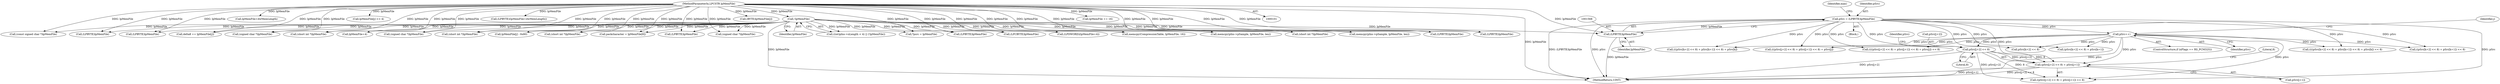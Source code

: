 digraph "0_gstreamer_bc2cdd57d549ab3ba59782e9b395d0cd683fd3ac@array" {
"1001598" [label="(Call,(pSrc[j+2] << 8) + pSrc[j+1])"];
"1001599" [label="(Call,pSrc[j+2] << 8)"];
"1001578" [label="(Call,pSrc++)"];
"1001565" [label="(Call,pSrc = (LPBYTE)lpMemFile)"];
"1001567" [label="(Call,(LPBYTE)lpMemFile)"];
"1000131" [label="(Call,!lpMemFile)"];
"1000104" [label="(MethodParameterIn,LPCSTR lpMemFile)"];
"1001017" [label="(Call,(LPBYTE)lpMemFile)"];
"1001600" [label="(Call,pSrc[j+2])"];
"1000539" [label="(Call,(signed char *)lpMemFile)"];
"1001201" [label="(Call,lpMemFile+4)"];
"1001510" [label="(Call,lpMemFile+dwMemLength)"];
"1000846" [label="(Call,(short int *)lpMemFile)"];
"1000104" [label="(MethodParameterIn,LPCSTR lpMemFile)"];
"1001108" [label="(Call,(short int *)lpMemFile)"];
"1001665" [label="(Call,((((pSrc[k+2] << 8) + pSrc[k+1]) << 8) + pSrc[k]) << 8)"];
"1001605" [label="(Literal,8)"];
"1000357" [label="(Call,lpMemFile[j] >> 4)"];
"1001337" [label="(Call,(LPBYTE)lpMemFile)"];
"1001607" [label="(Identifier,pSrc)"];
"1001178" [label="(Call,*psrc = lpMemFile)"];
"1001606" [label="(Call,pSrc[j+1])"];
"1001667" [label="(Call,((pSrc[k+2] << 8) + pSrc[k+1]) << 8)"];
"1001925" [label="(Call,(LPCBYTE)lpMemFile)"];
"1001579" [label="(Identifier,pSrc)"];
"1001508" [label="(Call,(LPBYTE)(lpMemFile+dwMemLength))"];
"1001598" [label="(Call,(pSrc[j+2] << 8) + pSrc[j+1])"];
"1001565" [label="(Call,pSrc = (LPBYTE)lpMemFile)"];
"1000123" [label="(Call,((int)pIns->nLength < 4) || (!lpMemFile))"];
"1000316" [label="(Call,memcpy(CompressionTable, lpMemFile, 16))"];
"1000468" [label="(Call,memcpy(pIns->pSample, lpMemFile, len))"];
"1001740" [label="(Call,(LPBYTE)lpMemFile)"];
"1002047" [label="(MethodReturn,UINT)"];
"1001569" [label="(Identifier,lpMemFile)"];
"1000267" [label="(Call,(const signed char *)lpMemFile)"];
"1000974" [label="(Call,(LPBYTE)lpMemFile)"];
"1000347" [label="(Call,(BYTE)lpMemFile[j])"];
"1001274" [label="(Call,delta8 += lpMemFile[j])"];
"1000422" [label="(Call,(short int *)lpMemFile)"];
"1000731" [label="(Call,(signed char *)lpMemFile)"];
"1001666" [label="(Call,(((pSrc[k+2] << 8) + pSrc[k+1]) << 8) + pSrc[k])"];
"1000240" [label="(Call,lpMemFile[j] - 0x80)"];
"1001578" [label="(Call,pSrc++)"];
"1001182" [label="(Call,packcharacter = lpMemFile[8])"];
"1001583" [label="(Identifier,j)"];
"1001567" [label="(Call,(LPBYTE)lpMemFile)"];
"1000645" [label="(Call,(signed char *)lpMemFile)"];
"1001596" [label="(Call,(((pSrc[j+2] << 8) + pSrc[j+1]) << 8) + pSrc[j])"];
"1001597" [label="(Call,((pSrc[j+2] << 8) + pSrc[j+1]) << 8)"];
"1001595" [label="(Call,((((pSrc[j+2] << 8) + pSrc[j+1]) << 8) + pSrc[j]) << 8)"];
"1001554" [label="(Block,)"];
"1001574" [label="(ControlStructure,if (nFlags == RS_PCM32S))"];
"1001599" [label="(Call,pSrc[j+2] << 8)"];
"1001502" [label="(Call,(LPBYTE)lpMemFile)"];
"1000320" [label="(Call,lpMemFile += 16)"];
"1001199" [label="(Call,(LPDWORD)(lpMemFile+4))"];
"1000132" [label="(Identifier,lpMemFile)"];
"1001669" [label="(Call,pSrc[k+2] << 8)"];
"1002011" [label="(Call,memcpy(pIns->pSample, lpMemFile, len))"];
"1000594" [label="(Call,(short int *)lpMemFile)"];
"1001566" [label="(Identifier,pSrc)"];
"1000959" [label="(Call,(LPBYTE)lpMemFile)"];
"1001668" [label="(Call,(pSrc[k+2] << 8) + pSrc[k+1])"];
"1001611" [label="(Literal,8)"];
"1001572" [label="(Identifier,max)"];
"1000131" [label="(Call,!lpMemFile)"];
"1001598" -> "1001597"  [label="AST: "];
"1001598" -> "1001606"  [label="CFG: "];
"1001599" -> "1001598"  [label="AST: "];
"1001606" -> "1001598"  [label="AST: "];
"1001611" -> "1001598"  [label="CFG: "];
"1001598" -> "1002047"  [label="DDG: pSrc[j+2] << 8"];
"1001598" -> "1002047"  [label="DDG: pSrc[j+1]"];
"1001599" -> "1001598"  [label="DDG: pSrc[j+2]"];
"1001599" -> "1001598"  [label="DDG: 8"];
"1001578" -> "1001598"  [label="DDG: pSrc"];
"1001565" -> "1001598"  [label="DDG: pSrc"];
"1001599" -> "1001605"  [label="CFG: "];
"1001600" -> "1001599"  [label="AST: "];
"1001605" -> "1001599"  [label="AST: "];
"1001607" -> "1001599"  [label="CFG: "];
"1001599" -> "1002047"  [label="DDG: pSrc[j+2]"];
"1001599" -> "1001597"  [label="DDG: pSrc[j+2]"];
"1001599" -> "1001597"  [label="DDG: 8"];
"1001578" -> "1001599"  [label="DDG: pSrc"];
"1001565" -> "1001599"  [label="DDG: pSrc"];
"1001578" -> "1001574"  [label="AST: "];
"1001578" -> "1001579"  [label="CFG: "];
"1001579" -> "1001578"  [label="AST: "];
"1001583" -> "1001578"  [label="CFG: "];
"1001578" -> "1002047"  [label="DDG: pSrc"];
"1001565" -> "1001578"  [label="DDG: pSrc"];
"1001578" -> "1001595"  [label="DDG: pSrc"];
"1001578" -> "1001597"  [label="DDG: pSrc"];
"1001578" -> "1001596"  [label="DDG: pSrc"];
"1001578" -> "1001665"  [label="DDG: pSrc"];
"1001578" -> "1001667"  [label="DDG: pSrc"];
"1001578" -> "1001669"  [label="DDG: pSrc"];
"1001578" -> "1001668"  [label="DDG: pSrc"];
"1001578" -> "1001666"  [label="DDG: pSrc"];
"1001565" -> "1001554"  [label="AST: "];
"1001565" -> "1001567"  [label="CFG: "];
"1001566" -> "1001565"  [label="AST: "];
"1001567" -> "1001565"  [label="AST: "];
"1001572" -> "1001565"  [label="CFG: "];
"1001565" -> "1002047"  [label="DDG: (LPBYTE)lpMemFile"];
"1001565" -> "1002047"  [label="DDG: pSrc"];
"1001567" -> "1001565"  [label="DDG: lpMemFile"];
"1001565" -> "1001595"  [label="DDG: pSrc"];
"1001565" -> "1001597"  [label="DDG: pSrc"];
"1001565" -> "1001596"  [label="DDG: pSrc"];
"1001565" -> "1001665"  [label="DDG: pSrc"];
"1001565" -> "1001667"  [label="DDG: pSrc"];
"1001565" -> "1001669"  [label="DDG: pSrc"];
"1001565" -> "1001668"  [label="DDG: pSrc"];
"1001565" -> "1001666"  [label="DDG: pSrc"];
"1001567" -> "1001569"  [label="CFG: "];
"1001568" -> "1001567"  [label="AST: "];
"1001569" -> "1001567"  [label="AST: "];
"1001567" -> "1002047"  [label="DDG: lpMemFile"];
"1000131" -> "1001567"  [label="DDG: lpMemFile"];
"1000104" -> "1001567"  [label="DDG: lpMemFile"];
"1000131" -> "1000123"  [label="AST: "];
"1000131" -> "1000132"  [label="CFG: "];
"1000132" -> "1000131"  [label="AST: "];
"1000123" -> "1000131"  [label="CFG: "];
"1000131" -> "1002047"  [label="DDG: lpMemFile"];
"1000131" -> "1000123"  [label="DDG: lpMemFile"];
"1000104" -> "1000131"  [label="DDG: lpMemFile"];
"1000131" -> "1000240"  [label="DDG: lpMemFile"];
"1000131" -> "1000267"  [label="DDG: lpMemFile"];
"1000131" -> "1000316"  [label="DDG: lpMemFile"];
"1000131" -> "1000422"  [label="DDG: lpMemFile"];
"1000131" -> "1000468"  [label="DDG: lpMemFile"];
"1000131" -> "1000539"  [label="DDG: lpMemFile"];
"1000131" -> "1000594"  [label="DDG: lpMemFile"];
"1000131" -> "1000645"  [label="DDG: lpMemFile"];
"1000131" -> "1000731"  [label="DDG: lpMemFile"];
"1000131" -> "1000846"  [label="DDG: lpMemFile"];
"1000131" -> "1000959"  [label="DDG: lpMemFile"];
"1000131" -> "1000974"  [label="DDG: lpMemFile"];
"1000131" -> "1001017"  [label="DDG: lpMemFile"];
"1000131" -> "1001108"  [label="DDG: lpMemFile"];
"1000131" -> "1001178"  [label="DDG: lpMemFile"];
"1000131" -> "1001182"  [label="DDG: lpMemFile"];
"1000131" -> "1001199"  [label="DDG: lpMemFile"];
"1000131" -> "1001201"  [label="DDG: lpMemFile"];
"1000131" -> "1001274"  [label="DDG: lpMemFile"];
"1000131" -> "1001337"  [label="DDG: lpMemFile"];
"1000131" -> "1001502"  [label="DDG: lpMemFile"];
"1000131" -> "1001740"  [label="DDG: lpMemFile"];
"1000131" -> "1001925"  [label="DDG: lpMemFile"];
"1000131" -> "1002011"  [label="DDG: lpMemFile"];
"1000104" -> "1000101"  [label="AST: "];
"1000104" -> "1002047"  [label="DDG: lpMemFile"];
"1000104" -> "1000240"  [label="DDG: lpMemFile"];
"1000104" -> "1000267"  [label="DDG: lpMemFile"];
"1000104" -> "1000316"  [label="DDG: lpMemFile"];
"1000104" -> "1000320"  [label="DDG: lpMemFile"];
"1000104" -> "1000347"  [label="DDG: lpMemFile"];
"1000104" -> "1000357"  [label="DDG: lpMemFile"];
"1000104" -> "1000422"  [label="DDG: lpMemFile"];
"1000104" -> "1000468"  [label="DDG: lpMemFile"];
"1000104" -> "1000539"  [label="DDG: lpMemFile"];
"1000104" -> "1000594"  [label="DDG: lpMemFile"];
"1000104" -> "1000645"  [label="DDG: lpMemFile"];
"1000104" -> "1000731"  [label="DDG: lpMemFile"];
"1000104" -> "1000846"  [label="DDG: lpMemFile"];
"1000104" -> "1000959"  [label="DDG: lpMemFile"];
"1000104" -> "1000974"  [label="DDG: lpMemFile"];
"1000104" -> "1001017"  [label="DDG: lpMemFile"];
"1000104" -> "1001108"  [label="DDG: lpMemFile"];
"1000104" -> "1001178"  [label="DDG: lpMemFile"];
"1000104" -> "1001182"  [label="DDG: lpMemFile"];
"1000104" -> "1001199"  [label="DDG: lpMemFile"];
"1000104" -> "1001201"  [label="DDG: lpMemFile"];
"1000104" -> "1001274"  [label="DDG: lpMemFile"];
"1000104" -> "1001337"  [label="DDG: lpMemFile"];
"1000104" -> "1001502"  [label="DDG: lpMemFile"];
"1000104" -> "1001508"  [label="DDG: lpMemFile"];
"1000104" -> "1001510"  [label="DDG: lpMemFile"];
"1000104" -> "1001740"  [label="DDG: lpMemFile"];
"1000104" -> "1001925"  [label="DDG: lpMemFile"];
"1000104" -> "1002011"  [label="DDG: lpMemFile"];
}
